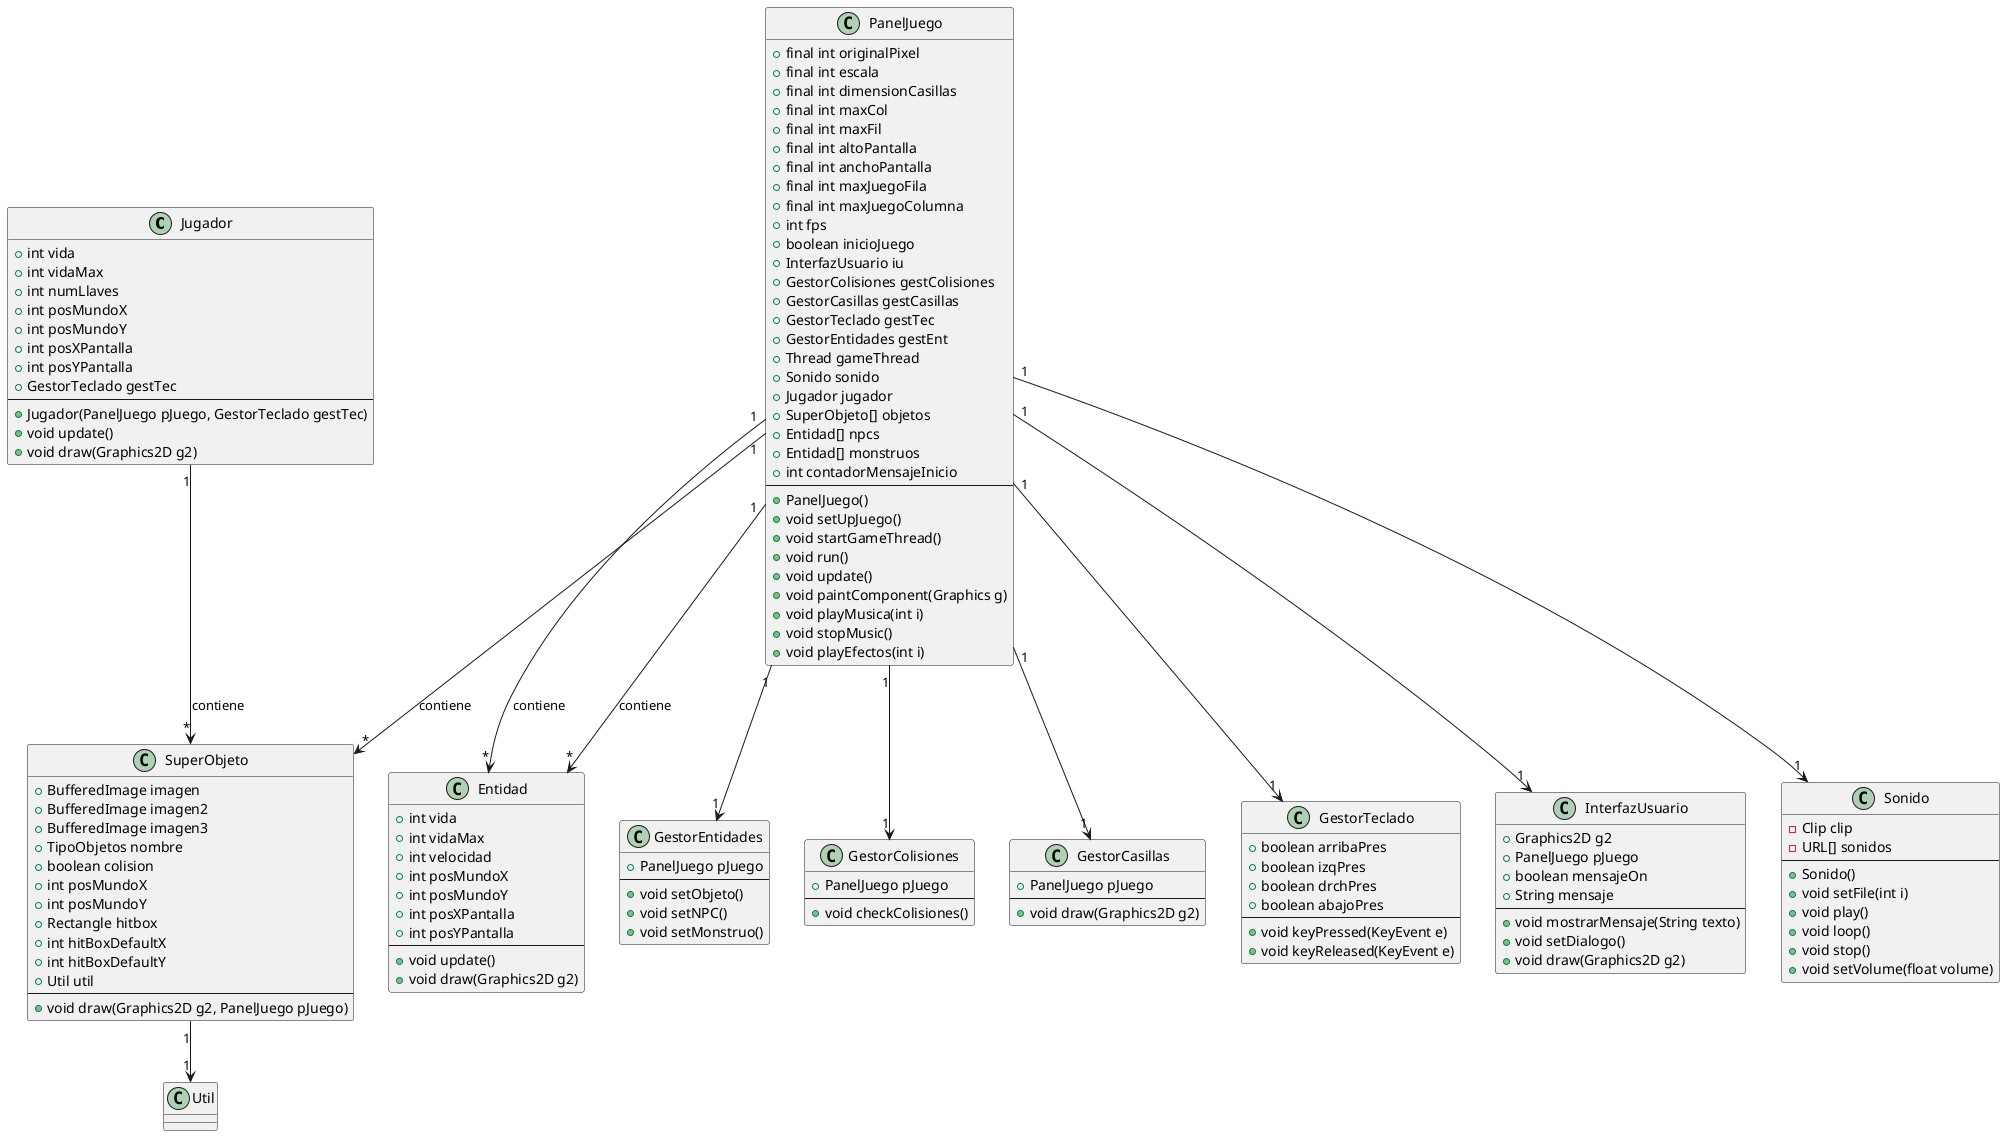 @startuml

class Jugador {
    +int vida
    +int vidaMax
    +int numLlaves
    +int posMundoX
    +int posMundoY
    +int posXPantalla
    +int posYPantalla
    +GestorTeclado gestTec
    --
    +Jugador(PanelJuego pJuego, GestorTeclado gestTec)
    +void update()
    +void draw(Graphics2D g2)
}

class Entidad {
    +int vida
    +int vidaMax
    +int velocidad
    +int posMundoX
    +int posMundoY
    +int posXPantalla
    +int posYPantalla
    --
    +void update()
    +void draw(Graphics2D g2)
}

class GestorEntidades {
    +PanelJuego pJuego
    --
    +void setObjeto()
    +void setNPC()
    +void setMonstruo()
}

class GestorColisiones {
    +PanelJuego pJuego
    --
    +void checkColisiones()
}

class GestorCasillas {
    +PanelJuego pJuego
    --
    +void draw(Graphics2D g2)
}

class GestorTeclado {
    +boolean arribaPres
    +boolean izqPres
    +boolean drchPres
    +boolean abajoPres
    --
    +void keyPressed(KeyEvent e)
    +void keyReleased(KeyEvent e)
}

class InterfazUsuario {
    +Graphics2D g2
    +PanelJuego pJuego
    +boolean mensajeOn
    +String mensaje
    --
    +void mostrarMensaje(String texto)
    +void setDialogo()
    +void draw(Graphics2D g2)
}

class PanelJuego {
    +final int originalPixel
    +final int escala
    +final int dimensionCasillas
    +final int maxCol
    +final int maxFil
    +final int altoPantalla
    +final int anchoPantalla
    +final int maxJuegoFila
    +final int maxJuegoColumna
    +int fps
    +boolean inicioJuego
    +InterfazUsuario iu
    +GestorColisiones gestColisiones
    +GestorCasillas gestCasillas
    +GestorTeclado gestTec
    +GestorEntidades gestEnt
    +Thread gameThread
    +Sonido sonido
    +Jugador jugador
    +SuperObjeto[] objetos
    +Entidad[] npcs
    +Entidad[] monstruos
    +int contadorMensajeInicio
    --
    +PanelJuego()
    +void setUpJuego()
    +void startGameThread()
    +void run()
    +void update()
    +void paintComponent(Graphics g)
    +void playMusica(int i)
    +void stopMusic()
    +void playEfectos(int i)
}

class SuperObjeto {
    +BufferedImage imagen
    +BufferedImage imagen2
    +BufferedImage imagen3
    +TipoObjetos nombre
    +boolean colision
    +int posMundoX
    +int posMundoY
    +Rectangle hitbox
    +int hitBoxDefaultX
    +int hitBoxDefaultY
    +Util util
    --
    +void draw(Graphics2D g2, PanelJuego pJuego)
}

class Sonido {
    -Clip clip
    -URL[] sonidos
    --
    +Sonido()
    +void setFile(int i)
    +void play()
    +void loop()
    +void stop()
    +void setVolume(float volume)
}

Jugador "1" --> "*" SuperObjeto : contiene
PanelJuego "1" --> "1" InterfazUsuario
PanelJuego "1" --> "1" GestorColisiones
PanelJuego "1" --> "1" GestorCasillas
PanelJuego "1" --> "1" GestorTeclado
PanelJuego "1" --> "1" GestorEntidades
PanelJuego "1" --> "1" Sonido
PanelJuego "1" --> "*" Entidad : contiene
PanelJuego "1" --> "*" SuperObjeto : contiene
PanelJuego "1" --> "*" Entidad : contiene
SuperObjeto "1" --> "1" Util

@enduml
